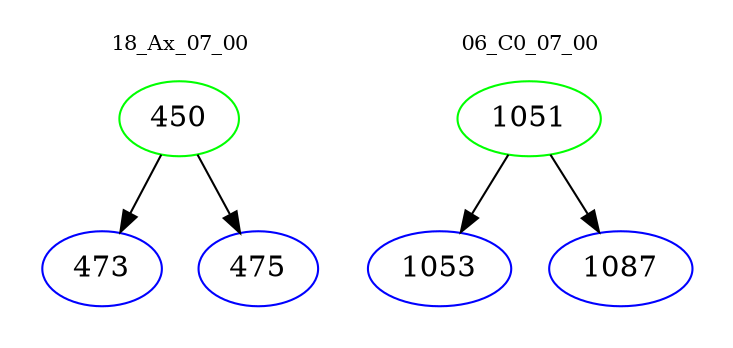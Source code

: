 digraph{
subgraph cluster_0 {
color = white
label = "18_Ax_07_00";
fontsize=10;
T0_450 [label="450", color="green"]
T0_450 -> T0_473 [color="black"]
T0_473 [label="473", color="blue"]
T0_450 -> T0_475 [color="black"]
T0_475 [label="475", color="blue"]
}
subgraph cluster_1 {
color = white
label = "06_C0_07_00";
fontsize=10;
T1_1051 [label="1051", color="green"]
T1_1051 -> T1_1053 [color="black"]
T1_1053 [label="1053", color="blue"]
T1_1051 -> T1_1087 [color="black"]
T1_1087 [label="1087", color="blue"]
}
}
